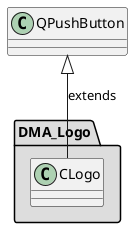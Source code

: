 
@startuml

skinparam wrapWidth 600
package "DMA_Logo" #DDDDDD
{

class "CLogo"
{
}

}

'====================Inheritance section====================
QPushButton <|-- CLogo : extends

@enduml